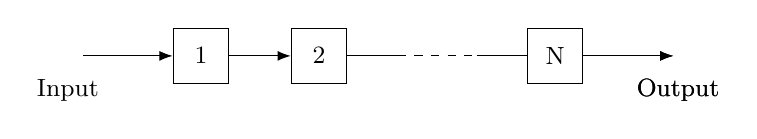 \begin{tikzpicture}[
	textbox/.style={font=\small, draw, text width=20, minimum height=20, inner sep=0, align=center},
	circ/.style={circle, draw, minimum width=2, minimum height=2, inner sep=0, fill, align=center}
]
\node[textbox] (b1) at (0, 0) {1};
\node[textbox] (b2) at (1.5, 0) {2};
\node[textbox] (b3) at (4.5, 0) {N};

\draw[Latex-] (b1) -- ++(-1.5,0) node[above right=-1] {\small Input};
\draw[-Latex] (b3) -- ++(1.5,0) node[above left=-1] {\small Output};
\draw[-] (b2) -- ++(1,0) ;
\draw[-,dashed] (b2) ++(1,0) -- ++(1,0);
\draw[-] (b2) ++(2,0) -- (b3);
\draw[-Latex] (b3) -- ++(1.5,0) node[above left=-1] {\small Output};

\draw [-Latex] (b1) edge (b2);
\end{tikzpicture}